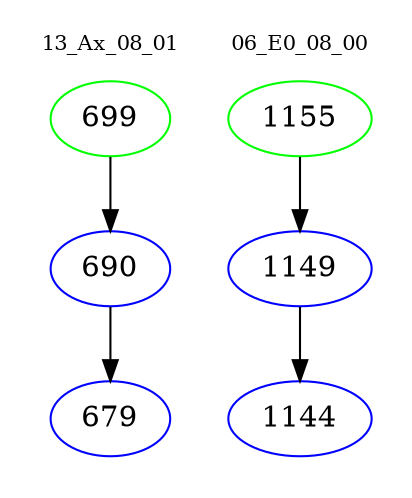 digraph{
subgraph cluster_0 {
color = white
label = "13_Ax_08_01";
fontsize=10;
T0_699 [label="699", color="green"]
T0_699 -> T0_690 [color="black"]
T0_690 [label="690", color="blue"]
T0_690 -> T0_679 [color="black"]
T0_679 [label="679", color="blue"]
}
subgraph cluster_1 {
color = white
label = "06_E0_08_00";
fontsize=10;
T1_1155 [label="1155", color="green"]
T1_1155 -> T1_1149 [color="black"]
T1_1149 [label="1149", color="blue"]
T1_1149 -> T1_1144 [color="black"]
T1_1144 [label="1144", color="blue"]
}
}
